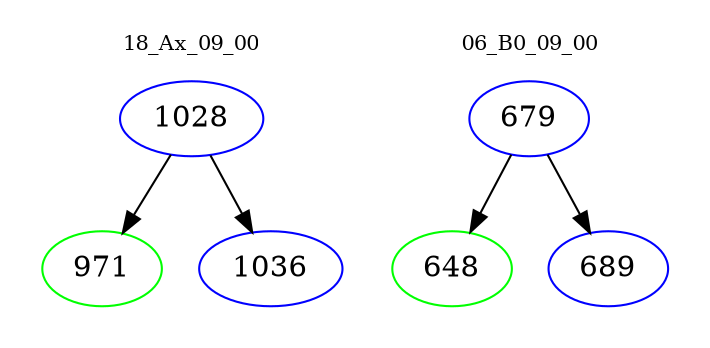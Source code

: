 digraph{
subgraph cluster_0 {
color = white
label = "18_Ax_09_00";
fontsize=10;
T0_1028 [label="1028", color="blue"]
T0_1028 -> T0_971 [color="black"]
T0_971 [label="971", color="green"]
T0_1028 -> T0_1036 [color="black"]
T0_1036 [label="1036", color="blue"]
}
subgraph cluster_1 {
color = white
label = "06_B0_09_00";
fontsize=10;
T1_679 [label="679", color="blue"]
T1_679 -> T1_648 [color="black"]
T1_648 [label="648", color="green"]
T1_679 -> T1_689 [color="black"]
T1_689 [label="689", color="blue"]
}
}
